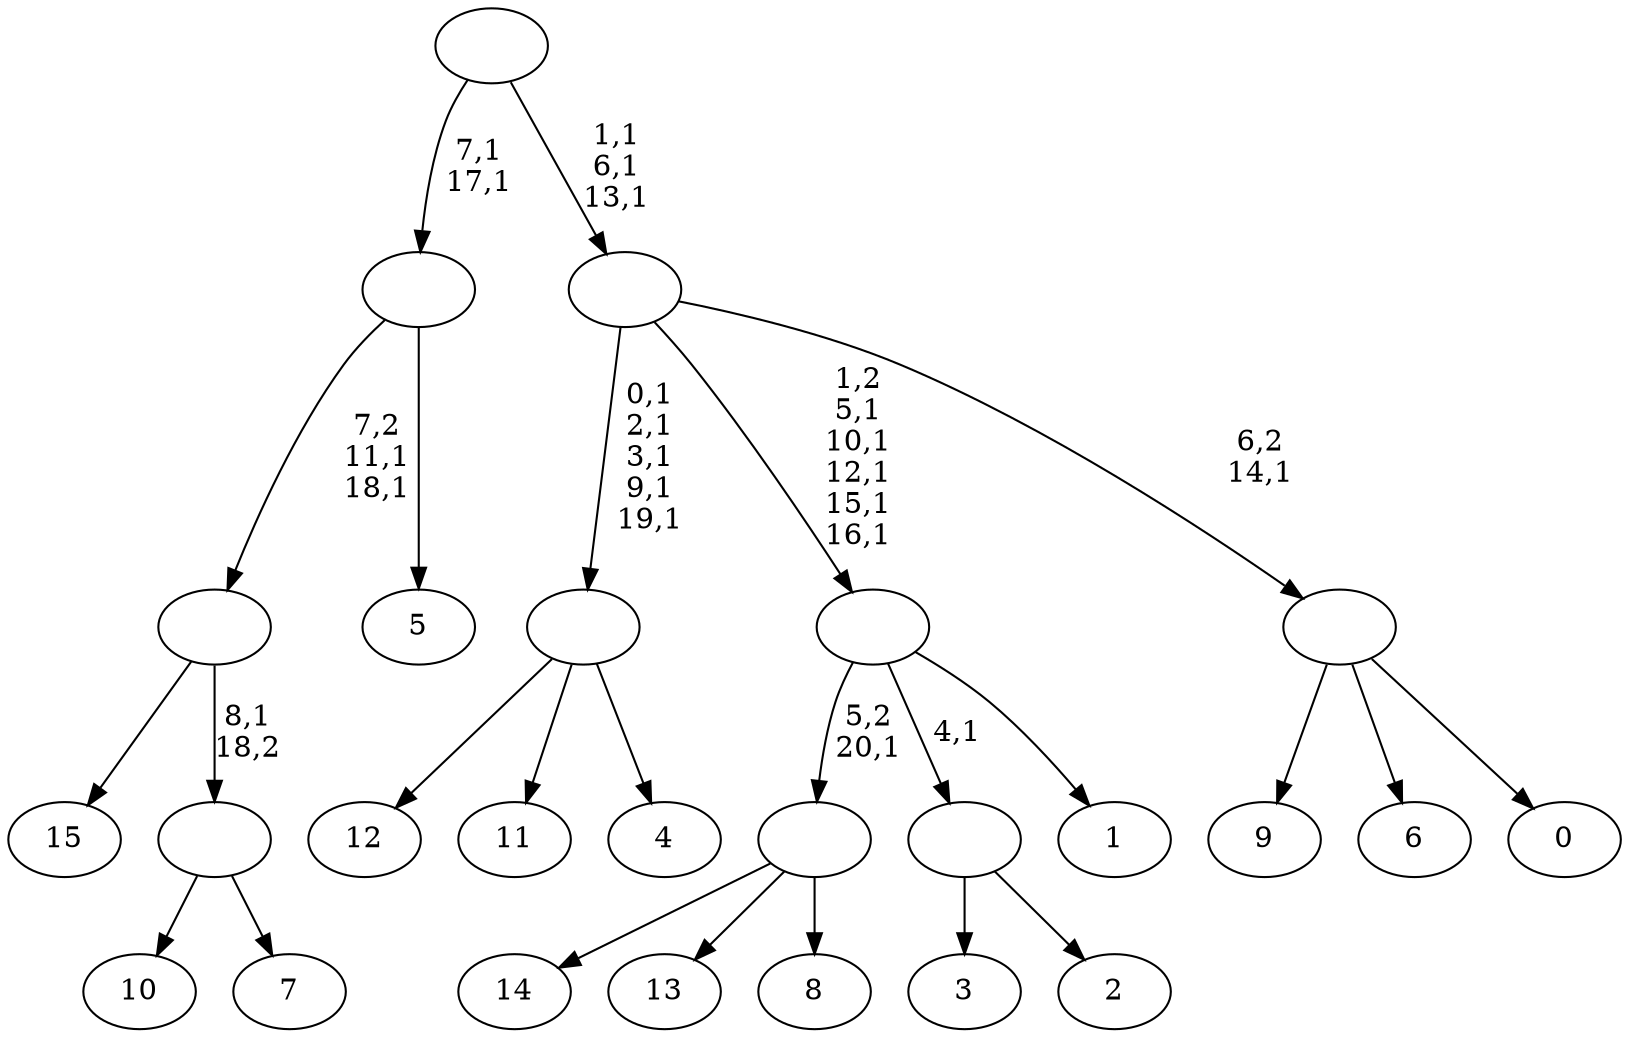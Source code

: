 digraph T {
	37 [label="15"]
	36 [label="14"]
	35 [label="13"]
	34 [label="12"]
	33 [label="11"]
	32 [label="10"]
	31 [label="9"]
	30 [label="8"]
	29 [label=""]
	28 [label="7"]
	27 [label=""]
	26 [label=""]
	24 [label="6"]
	23 [label="5"]
	22 [label=""]
	20 [label="4"]
	19 [label=""]
	14 [label="3"]
	13 [label="2"]
	12 [label=""]
	11 [label="1"]
	10 [label=""]
	5 [label="0"]
	4 [label=""]
	3 [label=""]
	0 [label=""]
	29 -> 36 [label=""]
	29 -> 35 [label=""]
	29 -> 30 [label=""]
	27 -> 32 [label=""]
	27 -> 28 [label=""]
	26 -> 37 [label=""]
	26 -> 27 [label="8,1\n18,2"]
	22 -> 26 [label="7,2\n11,1\n18,1"]
	22 -> 23 [label=""]
	19 -> 34 [label=""]
	19 -> 33 [label=""]
	19 -> 20 [label=""]
	12 -> 14 [label=""]
	12 -> 13 [label=""]
	10 -> 29 [label="5,2\n20,1"]
	10 -> 12 [label="4,1"]
	10 -> 11 [label=""]
	4 -> 31 [label=""]
	4 -> 24 [label=""]
	4 -> 5 [label=""]
	3 -> 10 [label="1,2\n5,1\n10,1\n12,1\n15,1\n16,1"]
	3 -> 19 [label="0,1\n2,1\n3,1\n9,1\n19,1"]
	3 -> 4 [label="6,2\n14,1"]
	0 -> 3 [label="1,1\n6,1\n13,1"]
	0 -> 22 [label="7,1\n17,1"]
}
